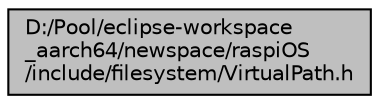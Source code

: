 digraph "D:/Pool/eclipse-workspace_aarch64/newspace/raspiOS/include/filesystem/VirtualPath.h"
{
  edge [fontname="Helvetica",fontsize="10",labelfontname="Helvetica",labelfontsize="10"];
  node [fontname="Helvetica",fontsize="10",shape=record];
  Node1215 [label="D:/Pool/eclipse-workspace\l_aarch64/newspace/raspiOS\l/include/filesystem/VirtualPath.h",height=0.2,width=0.4,color="black", fillcolor="grey75", style="filled", fontcolor="black"];
}
